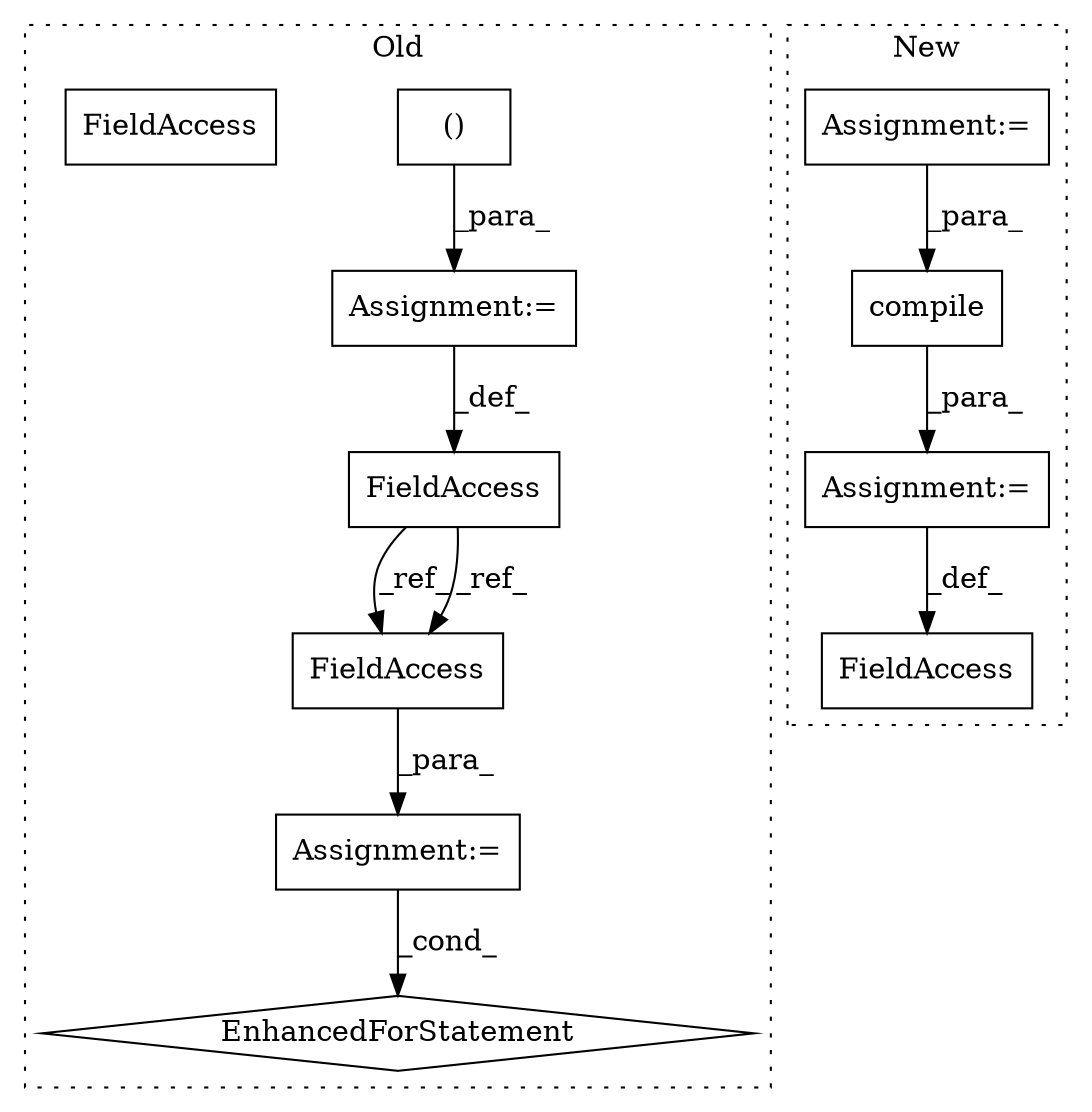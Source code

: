 digraph G {
subgraph cluster0 {
1 [label="EnhancedForStatement" a="70" s="103594,103709" l="69,2" shape="diamond"];
4 [label="Assignment:=" a="7" s="100903" l="10" shape="box"];
6 [label="()" a="106" s="100913" l="2088" shape="box"];
7 [label="FieldAccess" a="22" s="100874" l="29" shape="box"];
9 [label="FieldAccess" a="22" s="103680" l="29" shape="box"];
10 [label="Assignment:=" a="7" s="103594,103709" l="69,2" shape="box"];
11 [label="FieldAccess" a="22" s="103680" l="29" shape="box"];
label = "Old";
style="dotted";
}
subgraph cluster1 {
2 [label="compile" a="32" s="89629,89754" l="8,1" shape="box"];
3 [label="Assignment:=" a="7" s="89625" l="1" shape="box"];
5 [label="Assignment:=" a="7" s="89474" l="1" shape="box"];
8 [label="FieldAccess" a="22" s="89604" l="21" shape="box"];
label = "New";
style="dotted";
}
2 -> 3 [label="_para_"];
3 -> 8 [label="_def_"];
4 -> 7 [label="_def_"];
5 -> 2 [label="_para_"];
6 -> 4 [label="_para_"];
7 -> 11 [label="_ref_"];
7 -> 11 [label="_ref_"];
10 -> 1 [label="_cond_"];
11 -> 10 [label="_para_"];
}